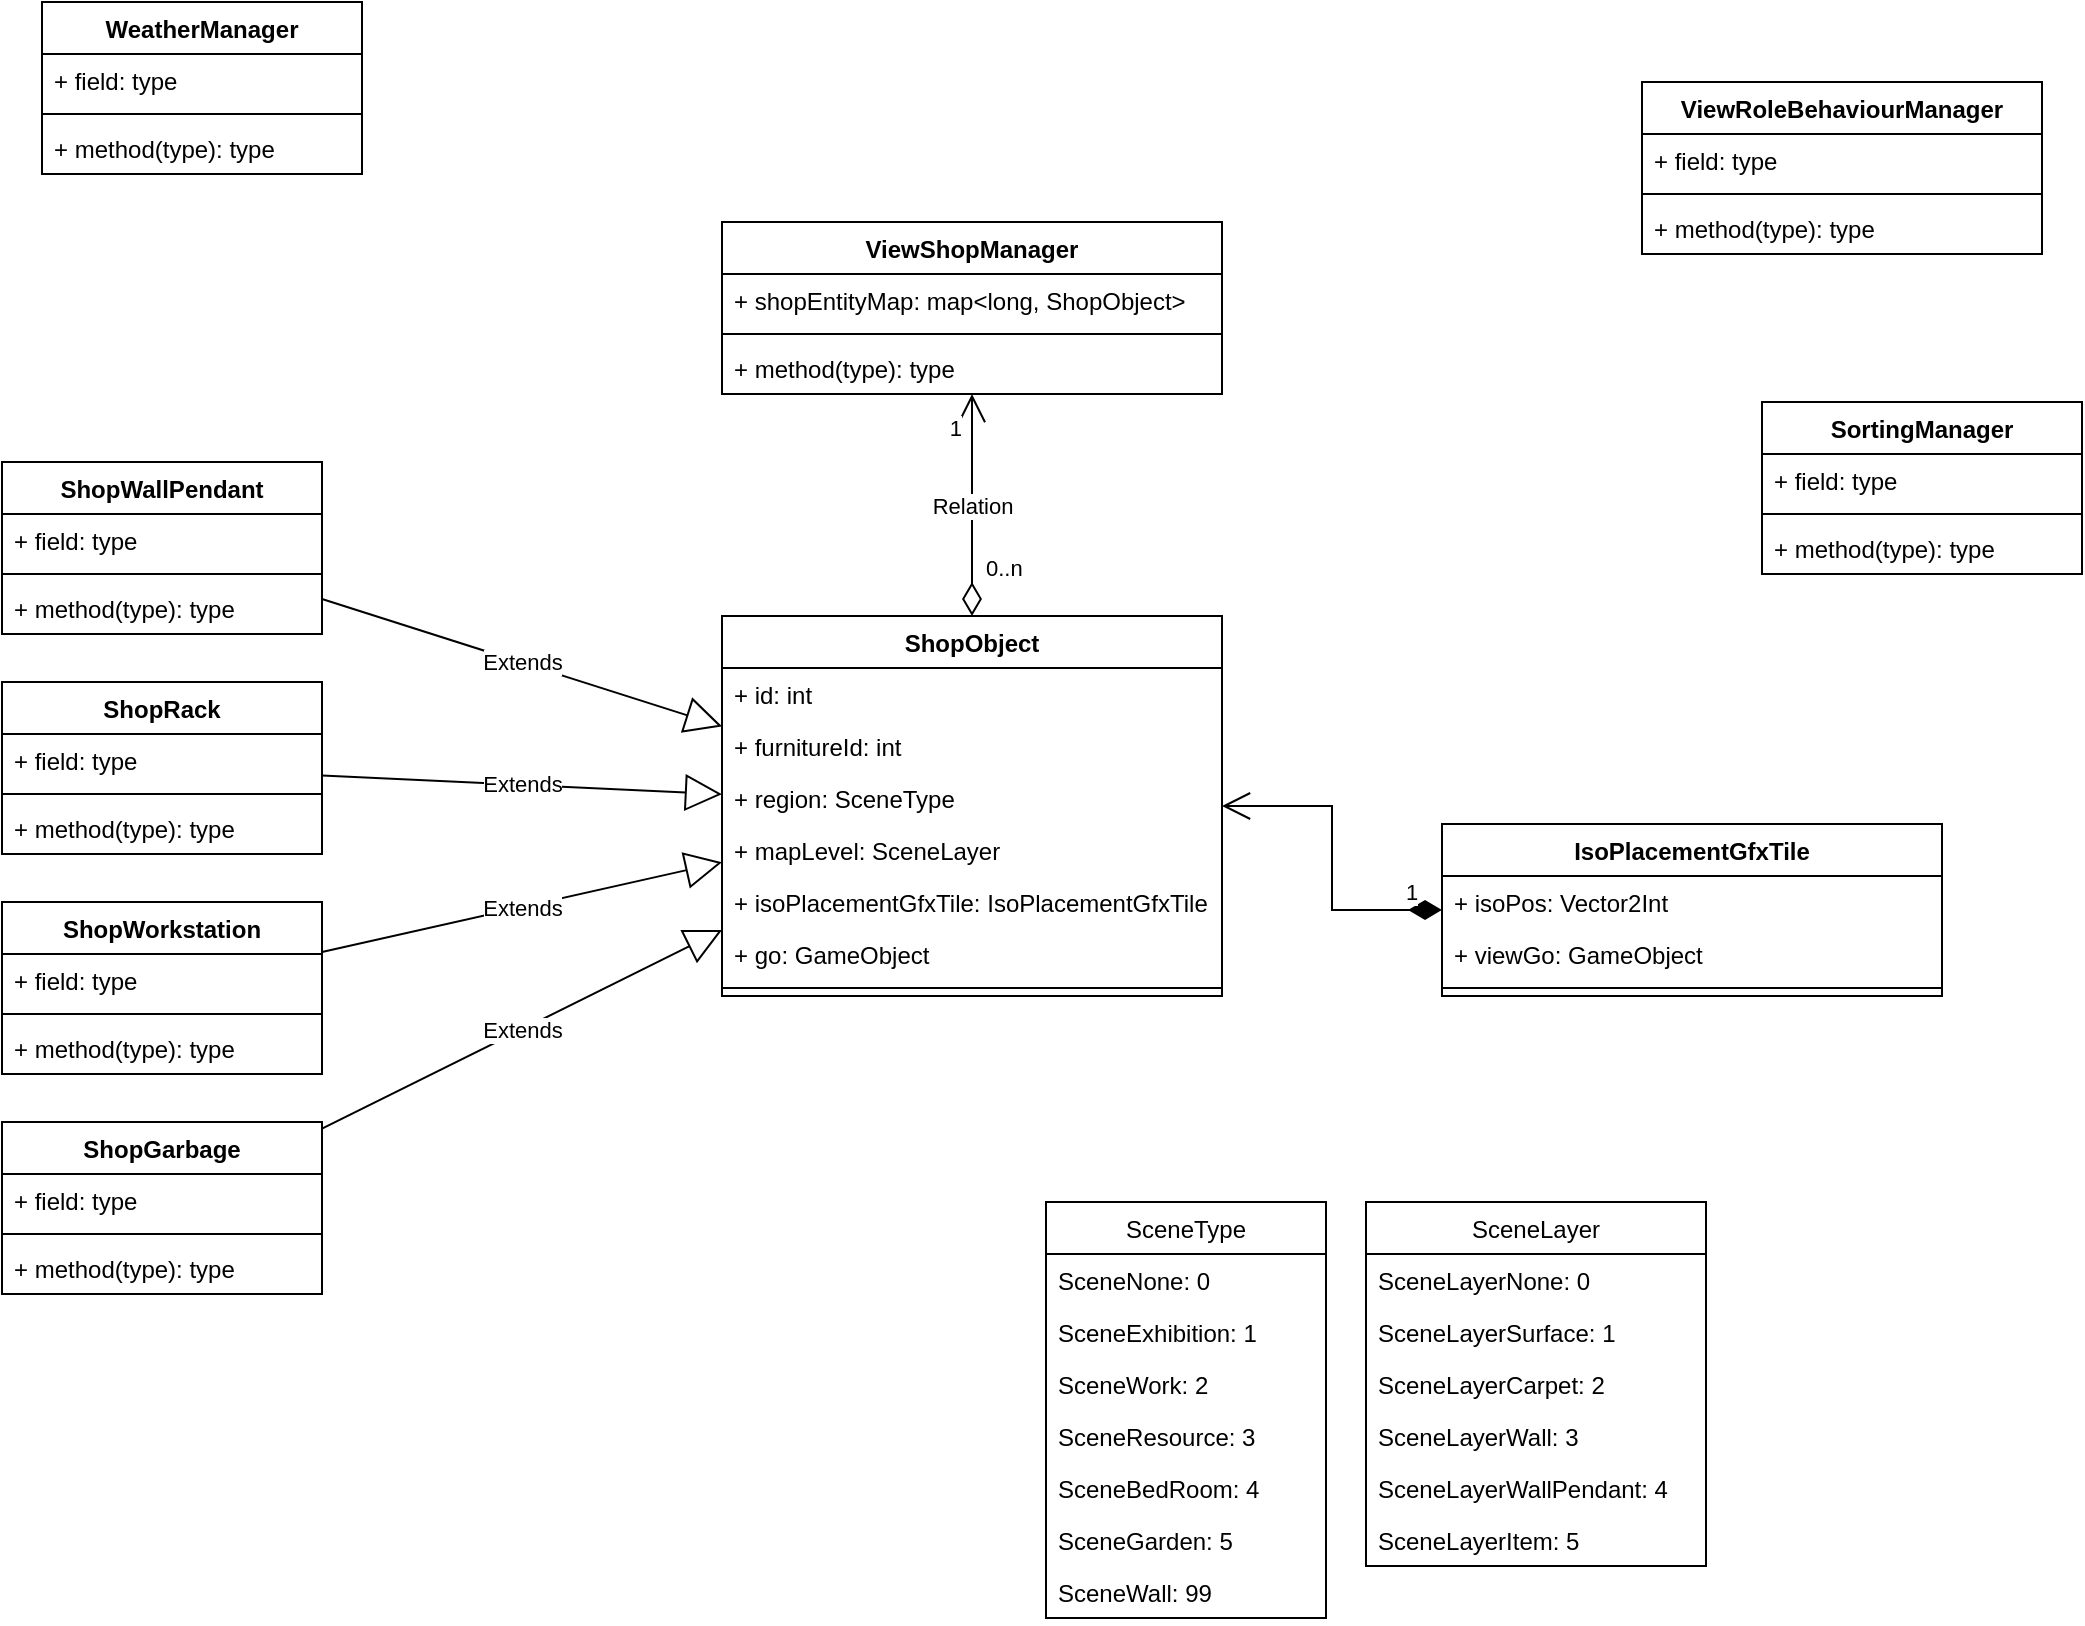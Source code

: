 <mxfile version="15.8.8" type="github">
  <diagram id="C5RBs43oDa-KdzZeNtuy" name="Page-1">
    <mxGraphModel dx="3204" dy="827" grid="1" gridSize="10" guides="1" tooltips="1" connect="1" arrows="1" fold="1" page="1" pageScale="1" pageWidth="827" pageHeight="1169" math="0" shadow="0">
      <root>
        <mxCell id="WIyWlLk6GJQsqaUBKTNV-0" />
        <mxCell id="WIyWlLk6GJQsqaUBKTNV-1" parent="WIyWlLk6GJQsqaUBKTNV-0" />
        <mxCell id="3NsNQmrFrjoGMiGwxAFX-10" value="ViewShopManager" style="swimlane;fontStyle=1;align=center;verticalAlign=top;childLayout=stackLayout;horizontal=1;startSize=26;horizontalStack=0;resizeParent=1;resizeParentMax=0;resizeLast=0;collapsible=1;marginBottom=0;" vertex="1" parent="WIyWlLk6GJQsqaUBKTNV-1">
          <mxGeometry x="-740" y="250" width="250" height="86" as="geometry" />
        </mxCell>
        <mxCell id="3NsNQmrFrjoGMiGwxAFX-11" value="+ shopEntityMap: map&lt;long, ShopObject&gt;" style="text;strokeColor=none;fillColor=none;align=left;verticalAlign=top;spacingLeft=4;spacingRight=4;overflow=hidden;rotatable=0;points=[[0,0.5],[1,0.5]];portConstraint=eastwest;" vertex="1" parent="3NsNQmrFrjoGMiGwxAFX-10">
          <mxGeometry y="26" width="250" height="26" as="geometry" />
        </mxCell>
        <mxCell id="3NsNQmrFrjoGMiGwxAFX-12" value="" style="line;strokeWidth=1;fillColor=none;align=left;verticalAlign=middle;spacingTop=-1;spacingLeft=3;spacingRight=3;rotatable=0;labelPosition=right;points=[];portConstraint=eastwest;" vertex="1" parent="3NsNQmrFrjoGMiGwxAFX-10">
          <mxGeometry y="52" width="250" height="8" as="geometry" />
        </mxCell>
        <mxCell id="3NsNQmrFrjoGMiGwxAFX-13" value="+ method(type): type" style="text;strokeColor=none;fillColor=none;align=left;verticalAlign=top;spacingLeft=4;spacingRight=4;overflow=hidden;rotatable=0;points=[[0,0.5],[1,0.5]];portConstraint=eastwest;" vertex="1" parent="3NsNQmrFrjoGMiGwxAFX-10">
          <mxGeometry y="60" width="250" height="26" as="geometry" />
        </mxCell>
        <mxCell id="3NsNQmrFrjoGMiGwxAFX-16" value="ViewRoleBehaviourManager" style="swimlane;fontStyle=1;align=center;verticalAlign=top;childLayout=stackLayout;horizontal=1;startSize=26;horizontalStack=0;resizeParent=1;resizeParentMax=0;resizeLast=0;collapsible=1;marginBottom=0;" vertex="1" parent="WIyWlLk6GJQsqaUBKTNV-1">
          <mxGeometry x="-280" y="180" width="200" height="86" as="geometry" />
        </mxCell>
        <mxCell id="3NsNQmrFrjoGMiGwxAFX-17" value="+ field: type" style="text;strokeColor=none;fillColor=none;align=left;verticalAlign=top;spacingLeft=4;spacingRight=4;overflow=hidden;rotatable=0;points=[[0,0.5],[1,0.5]];portConstraint=eastwest;" vertex="1" parent="3NsNQmrFrjoGMiGwxAFX-16">
          <mxGeometry y="26" width="200" height="26" as="geometry" />
        </mxCell>
        <mxCell id="3NsNQmrFrjoGMiGwxAFX-18" value="" style="line;strokeWidth=1;fillColor=none;align=left;verticalAlign=middle;spacingTop=-1;spacingLeft=3;spacingRight=3;rotatable=0;labelPosition=right;points=[];portConstraint=eastwest;" vertex="1" parent="3NsNQmrFrjoGMiGwxAFX-16">
          <mxGeometry y="52" width="200" height="8" as="geometry" />
        </mxCell>
        <mxCell id="3NsNQmrFrjoGMiGwxAFX-19" value="+ method(type): type" style="text;strokeColor=none;fillColor=none;align=left;verticalAlign=top;spacingLeft=4;spacingRight=4;overflow=hidden;rotatable=0;points=[[0,0.5],[1,0.5]];portConstraint=eastwest;" vertex="1" parent="3NsNQmrFrjoGMiGwxAFX-16">
          <mxGeometry y="60" width="200" height="26" as="geometry" />
        </mxCell>
        <mxCell id="3NsNQmrFrjoGMiGwxAFX-20" value="SortingManager" style="swimlane;fontStyle=1;align=center;verticalAlign=top;childLayout=stackLayout;horizontal=1;startSize=26;horizontalStack=0;resizeParent=1;resizeParentMax=0;resizeLast=0;collapsible=1;marginBottom=0;" vertex="1" parent="WIyWlLk6GJQsqaUBKTNV-1">
          <mxGeometry x="-220" y="340" width="160" height="86" as="geometry" />
        </mxCell>
        <mxCell id="3NsNQmrFrjoGMiGwxAFX-21" value="+ field: type" style="text;strokeColor=none;fillColor=none;align=left;verticalAlign=top;spacingLeft=4;spacingRight=4;overflow=hidden;rotatable=0;points=[[0,0.5],[1,0.5]];portConstraint=eastwest;" vertex="1" parent="3NsNQmrFrjoGMiGwxAFX-20">
          <mxGeometry y="26" width="160" height="26" as="geometry" />
        </mxCell>
        <mxCell id="3NsNQmrFrjoGMiGwxAFX-22" value="" style="line;strokeWidth=1;fillColor=none;align=left;verticalAlign=middle;spacingTop=-1;spacingLeft=3;spacingRight=3;rotatable=0;labelPosition=right;points=[];portConstraint=eastwest;" vertex="1" parent="3NsNQmrFrjoGMiGwxAFX-20">
          <mxGeometry y="52" width="160" height="8" as="geometry" />
        </mxCell>
        <mxCell id="3NsNQmrFrjoGMiGwxAFX-23" value="+ method(type): type" style="text;strokeColor=none;fillColor=none;align=left;verticalAlign=top;spacingLeft=4;spacingRight=4;overflow=hidden;rotatable=0;points=[[0,0.5],[1,0.5]];portConstraint=eastwest;" vertex="1" parent="3NsNQmrFrjoGMiGwxAFX-20">
          <mxGeometry y="60" width="160" height="26" as="geometry" />
        </mxCell>
        <mxCell id="3NsNQmrFrjoGMiGwxAFX-24" value="WeatherManager" style="swimlane;fontStyle=1;align=center;verticalAlign=top;childLayout=stackLayout;horizontal=1;startSize=26;horizontalStack=0;resizeParent=1;resizeParentMax=0;resizeLast=0;collapsible=1;marginBottom=0;" vertex="1" parent="WIyWlLk6GJQsqaUBKTNV-1">
          <mxGeometry x="-1080" y="140" width="160" height="86" as="geometry" />
        </mxCell>
        <mxCell id="3NsNQmrFrjoGMiGwxAFX-25" value="+ field: type" style="text;strokeColor=none;fillColor=none;align=left;verticalAlign=top;spacingLeft=4;spacingRight=4;overflow=hidden;rotatable=0;points=[[0,0.5],[1,0.5]];portConstraint=eastwest;" vertex="1" parent="3NsNQmrFrjoGMiGwxAFX-24">
          <mxGeometry y="26" width="160" height="26" as="geometry" />
        </mxCell>
        <mxCell id="3NsNQmrFrjoGMiGwxAFX-26" value="" style="line;strokeWidth=1;fillColor=none;align=left;verticalAlign=middle;spacingTop=-1;spacingLeft=3;spacingRight=3;rotatable=0;labelPosition=right;points=[];portConstraint=eastwest;" vertex="1" parent="3NsNQmrFrjoGMiGwxAFX-24">
          <mxGeometry y="52" width="160" height="8" as="geometry" />
        </mxCell>
        <mxCell id="3NsNQmrFrjoGMiGwxAFX-27" value="+ method(type): type" style="text;strokeColor=none;fillColor=none;align=left;verticalAlign=top;spacingLeft=4;spacingRight=4;overflow=hidden;rotatable=0;points=[[0,0.5],[1,0.5]];portConstraint=eastwest;" vertex="1" parent="3NsNQmrFrjoGMiGwxAFX-24">
          <mxGeometry y="60" width="160" height="26" as="geometry" />
        </mxCell>
        <mxCell id="3NsNQmrFrjoGMiGwxAFX-28" value="ShopObject" style="swimlane;fontStyle=1;align=center;verticalAlign=top;childLayout=stackLayout;horizontal=1;startSize=26;horizontalStack=0;resizeParent=1;resizeParentMax=0;resizeLast=0;collapsible=1;marginBottom=0;" vertex="1" parent="WIyWlLk6GJQsqaUBKTNV-1">
          <mxGeometry x="-740" y="447" width="250" height="190" as="geometry" />
        </mxCell>
        <mxCell id="3NsNQmrFrjoGMiGwxAFX-29" value="+ id: int" style="text;strokeColor=none;fillColor=none;align=left;verticalAlign=top;spacingLeft=4;spacingRight=4;overflow=hidden;rotatable=0;points=[[0,0.5],[1,0.5]];portConstraint=eastwest;" vertex="1" parent="3NsNQmrFrjoGMiGwxAFX-28">
          <mxGeometry y="26" width="250" height="26" as="geometry" />
        </mxCell>
        <mxCell id="3NsNQmrFrjoGMiGwxAFX-32" value="+ furnitureId: int" style="text;strokeColor=none;fillColor=none;align=left;verticalAlign=top;spacingLeft=4;spacingRight=4;overflow=hidden;rotatable=0;points=[[0,0.5],[1,0.5]];portConstraint=eastwest;" vertex="1" parent="3NsNQmrFrjoGMiGwxAFX-28">
          <mxGeometry y="52" width="250" height="26" as="geometry" />
        </mxCell>
        <mxCell id="3NsNQmrFrjoGMiGwxAFX-45" value="+ region: SceneType" style="text;strokeColor=none;fillColor=none;align=left;verticalAlign=top;spacingLeft=4;spacingRight=4;overflow=hidden;rotatable=0;points=[[0,0.5],[1,0.5]];portConstraint=eastwest;" vertex="1" parent="3NsNQmrFrjoGMiGwxAFX-28">
          <mxGeometry y="78" width="250" height="26" as="geometry" />
        </mxCell>
        <mxCell id="3NsNQmrFrjoGMiGwxAFX-50" value="+ mapLevel: SceneLayer" style="text;strokeColor=none;fillColor=none;align=left;verticalAlign=top;spacingLeft=4;spacingRight=4;overflow=hidden;rotatable=0;points=[[0,0.5],[1,0.5]];portConstraint=eastwest;" vertex="1" parent="3NsNQmrFrjoGMiGwxAFX-28">
          <mxGeometry y="104" width="250" height="26" as="geometry" />
        </mxCell>
        <mxCell id="3NsNQmrFrjoGMiGwxAFX-59" value="+ isoPlacementGfxTile: IsoPlacementGfxTile" style="text;strokeColor=none;fillColor=none;align=left;verticalAlign=top;spacingLeft=4;spacingRight=4;overflow=hidden;rotatable=0;points=[[0,0.5],[1,0.5]];portConstraint=eastwest;" vertex="1" parent="3NsNQmrFrjoGMiGwxAFX-28">
          <mxGeometry y="130" width="250" height="26" as="geometry" />
        </mxCell>
        <mxCell id="3NsNQmrFrjoGMiGwxAFX-64" value="+ go: GameObject" style="text;strokeColor=none;fillColor=none;align=left;verticalAlign=top;spacingLeft=4;spacingRight=4;overflow=hidden;rotatable=0;points=[[0,0.5],[1,0.5]];portConstraint=eastwest;" vertex="1" parent="3NsNQmrFrjoGMiGwxAFX-28">
          <mxGeometry y="156" width="250" height="26" as="geometry" />
        </mxCell>
        <mxCell id="3NsNQmrFrjoGMiGwxAFX-30" value="" style="line;strokeWidth=1;fillColor=none;align=left;verticalAlign=middle;spacingTop=-1;spacingLeft=3;spacingRight=3;rotatable=0;labelPosition=right;points=[];portConstraint=eastwest;" vertex="1" parent="3NsNQmrFrjoGMiGwxAFX-28">
          <mxGeometry y="182" width="250" height="8" as="geometry" />
        </mxCell>
        <mxCell id="3NsNQmrFrjoGMiGwxAFX-41" value="SceneType" style="swimlane;fontStyle=0;childLayout=stackLayout;horizontal=1;startSize=26;fillColor=none;horizontalStack=0;resizeParent=1;resizeParentMax=0;resizeLast=0;collapsible=1;marginBottom=0;" vertex="1" parent="WIyWlLk6GJQsqaUBKTNV-1">
          <mxGeometry x="-578" y="740" width="140" height="208" as="geometry" />
        </mxCell>
        <mxCell id="3NsNQmrFrjoGMiGwxAFX-42" value="SceneNone: 0" style="text;strokeColor=none;fillColor=none;align=left;verticalAlign=top;spacingLeft=4;spacingRight=4;overflow=hidden;rotatable=0;points=[[0,0.5],[1,0.5]];portConstraint=eastwest;" vertex="1" parent="3NsNQmrFrjoGMiGwxAFX-41">
          <mxGeometry y="26" width="140" height="26" as="geometry" />
        </mxCell>
        <mxCell id="3NsNQmrFrjoGMiGwxAFX-43" value="SceneExhibition: 1" style="text;strokeColor=none;fillColor=none;align=left;verticalAlign=top;spacingLeft=4;spacingRight=4;overflow=hidden;rotatable=0;points=[[0,0.5],[1,0.5]];portConstraint=eastwest;" vertex="1" parent="3NsNQmrFrjoGMiGwxAFX-41">
          <mxGeometry y="52" width="140" height="26" as="geometry" />
        </mxCell>
        <mxCell id="3NsNQmrFrjoGMiGwxAFX-44" value="SceneWork: 2" style="text;strokeColor=none;fillColor=none;align=left;verticalAlign=top;spacingLeft=4;spacingRight=4;overflow=hidden;rotatable=0;points=[[0,0.5],[1,0.5]];portConstraint=eastwest;" vertex="1" parent="3NsNQmrFrjoGMiGwxAFX-41">
          <mxGeometry y="78" width="140" height="26" as="geometry" />
        </mxCell>
        <mxCell id="3NsNQmrFrjoGMiGwxAFX-46" value="SceneResource: 3" style="text;strokeColor=none;fillColor=none;align=left;verticalAlign=top;spacingLeft=4;spacingRight=4;overflow=hidden;rotatable=0;points=[[0,0.5],[1,0.5]];portConstraint=eastwest;" vertex="1" parent="3NsNQmrFrjoGMiGwxAFX-41">
          <mxGeometry y="104" width="140" height="26" as="geometry" />
        </mxCell>
        <mxCell id="3NsNQmrFrjoGMiGwxAFX-47" value="SceneBedRoom: 4" style="text;strokeColor=none;fillColor=none;align=left;verticalAlign=top;spacingLeft=4;spacingRight=4;overflow=hidden;rotatable=0;points=[[0,0.5],[1,0.5]];portConstraint=eastwest;" vertex="1" parent="3NsNQmrFrjoGMiGwxAFX-41">
          <mxGeometry y="130" width="140" height="26" as="geometry" />
        </mxCell>
        <mxCell id="3NsNQmrFrjoGMiGwxAFX-48" value="SceneGarden: 5" style="text;strokeColor=none;fillColor=none;align=left;verticalAlign=top;spacingLeft=4;spacingRight=4;overflow=hidden;rotatable=0;points=[[0,0.5],[1,0.5]];portConstraint=eastwest;" vertex="1" parent="3NsNQmrFrjoGMiGwxAFX-41">
          <mxGeometry y="156" width="140" height="26" as="geometry" />
        </mxCell>
        <mxCell id="3NsNQmrFrjoGMiGwxAFX-49" value="SceneWall: 99" style="text;strokeColor=none;fillColor=none;align=left;verticalAlign=top;spacingLeft=4;spacingRight=4;overflow=hidden;rotatable=0;points=[[0,0.5],[1,0.5]];portConstraint=eastwest;" vertex="1" parent="3NsNQmrFrjoGMiGwxAFX-41">
          <mxGeometry y="182" width="140" height="26" as="geometry" />
        </mxCell>
        <mxCell id="3NsNQmrFrjoGMiGwxAFX-51" value="SceneLayer" style="swimlane;fontStyle=0;childLayout=stackLayout;horizontal=1;startSize=26;fillColor=none;horizontalStack=0;resizeParent=1;resizeParentMax=0;resizeLast=0;collapsible=1;marginBottom=0;" vertex="1" parent="WIyWlLk6GJQsqaUBKTNV-1">
          <mxGeometry x="-418" y="740" width="170" height="182" as="geometry" />
        </mxCell>
        <mxCell id="3NsNQmrFrjoGMiGwxAFX-52" value="SceneLayerNone: 0" style="text;strokeColor=none;fillColor=none;align=left;verticalAlign=top;spacingLeft=4;spacingRight=4;overflow=hidden;rotatable=0;points=[[0,0.5],[1,0.5]];portConstraint=eastwest;" vertex="1" parent="3NsNQmrFrjoGMiGwxAFX-51">
          <mxGeometry y="26" width="170" height="26" as="geometry" />
        </mxCell>
        <mxCell id="3NsNQmrFrjoGMiGwxAFX-53" value="SceneLayerSurface: 1" style="text;strokeColor=none;fillColor=none;align=left;verticalAlign=top;spacingLeft=4;spacingRight=4;overflow=hidden;rotatable=0;points=[[0,0.5],[1,0.5]];portConstraint=eastwest;" vertex="1" parent="3NsNQmrFrjoGMiGwxAFX-51">
          <mxGeometry y="52" width="170" height="26" as="geometry" />
        </mxCell>
        <mxCell id="3NsNQmrFrjoGMiGwxAFX-54" value="SceneLayerCarpet: 2" style="text;strokeColor=none;fillColor=none;align=left;verticalAlign=top;spacingLeft=4;spacingRight=4;overflow=hidden;rotatable=0;points=[[0,0.5],[1,0.5]];portConstraint=eastwest;" vertex="1" parent="3NsNQmrFrjoGMiGwxAFX-51">
          <mxGeometry y="78" width="170" height="26" as="geometry" />
        </mxCell>
        <mxCell id="3NsNQmrFrjoGMiGwxAFX-55" value="SceneLayerWall: 3" style="text;strokeColor=none;fillColor=none;align=left;verticalAlign=top;spacingLeft=4;spacingRight=4;overflow=hidden;rotatable=0;points=[[0,0.5],[1,0.5]];portConstraint=eastwest;" vertex="1" parent="3NsNQmrFrjoGMiGwxAFX-51">
          <mxGeometry y="104" width="170" height="26" as="geometry" />
        </mxCell>
        <mxCell id="3NsNQmrFrjoGMiGwxAFX-56" value="SceneLayerWallPendant: 4" style="text;strokeColor=none;fillColor=none;align=left;verticalAlign=top;spacingLeft=4;spacingRight=4;overflow=hidden;rotatable=0;points=[[0,0.5],[1,0.5]];portConstraint=eastwest;" vertex="1" parent="3NsNQmrFrjoGMiGwxAFX-51">
          <mxGeometry y="130" width="170" height="26" as="geometry" />
        </mxCell>
        <mxCell id="3NsNQmrFrjoGMiGwxAFX-57" value="SceneLayerItem: 5" style="text;strokeColor=none;fillColor=none;align=left;verticalAlign=top;spacingLeft=4;spacingRight=4;overflow=hidden;rotatable=0;points=[[0,0.5],[1,0.5]];portConstraint=eastwest;" vertex="1" parent="3NsNQmrFrjoGMiGwxAFX-51">
          <mxGeometry y="156" width="170" height="26" as="geometry" />
        </mxCell>
        <mxCell id="3NsNQmrFrjoGMiGwxAFX-65" value="IsoPlacementGfxTile" style="swimlane;fontStyle=1;align=center;verticalAlign=top;childLayout=stackLayout;horizontal=1;startSize=26;horizontalStack=0;resizeParent=1;resizeParentMax=0;resizeLast=0;collapsible=1;marginBottom=0;" vertex="1" parent="WIyWlLk6GJQsqaUBKTNV-1">
          <mxGeometry x="-380" y="551" width="250" height="86" as="geometry" />
        </mxCell>
        <mxCell id="3NsNQmrFrjoGMiGwxAFX-61" value="+ isoPos: Vector2Int" style="text;strokeColor=none;fillColor=none;align=left;verticalAlign=top;spacingLeft=4;spacingRight=4;overflow=hidden;rotatable=0;points=[[0,0.5],[1,0.5]];portConstraint=eastwest;" vertex="1" parent="3NsNQmrFrjoGMiGwxAFX-65">
          <mxGeometry y="26" width="250" height="26" as="geometry" />
        </mxCell>
        <mxCell id="3NsNQmrFrjoGMiGwxAFX-62" value="+ viewGo: GameObject" style="text;strokeColor=none;fillColor=none;align=left;verticalAlign=top;spacingLeft=4;spacingRight=4;overflow=hidden;rotatable=0;points=[[0,0.5],[1,0.5]];portConstraint=eastwest;" vertex="1" parent="3NsNQmrFrjoGMiGwxAFX-65">
          <mxGeometry y="52" width="250" height="26" as="geometry" />
        </mxCell>
        <mxCell id="3NsNQmrFrjoGMiGwxAFX-72" value="" style="line;strokeWidth=1;fillColor=none;align=left;verticalAlign=middle;spacingTop=-1;spacingLeft=3;spacingRight=3;rotatable=0;labelPosition=right;points=[];portConstraint=eastwest;" vertex="1" parent="3NsNQmrFrjoGMiGwxAFX-65">
          <mxGeometry y="78" width="250" height="8" as="geometry" />
        </mxCell>
        <mxCell id="3NsNQmrFrjoGMiGwxAFX-75" value="ShopWallPendant" style="swimlane;fontStyle=1;align=center;verticalAlign=top;childLayout=stackLayout;horizontal=1;startSize=26;horizontalStack=0;resizeParent=1;resizeParentMax=0;resizeLast=0;collapsible=1;marginBottom=0;" vertex="1" parent="WIyWlLk6GJQsqaUBKTNV-1">
          <mxGeometry x="-1100" y="370" width="160" height="86" as="geometry" />
        </mxCell>
        <mxCell id="3NsNQmrFrjoGMiGwxAFX-76" value="+ field: type" style="text;strokeColor=none;fillColor=none;align=left;verticalAlign=top;spacingLeft=4;spacingRight=4;overflow=hidden;rotatable=0;points=[[0,0.5],[1,0.5]];portConstraint=eastwest;" vertex="1" parent="3NsNQmrFrjoGMiGwxAFX-75">
          <mxGeometry y="26" width="160" height="26" as="geometry" />
        </mxCell>
        <mxCell id="3NsNQmrFrjoGMiGwxAFX-77" value="" style="line;strokeWidth=1;fillColor=none;align=left;verticalAlign=middle;spacingTop=-1;spacingLeft=3;spacingRight=3;rotatable=0;labelPosition=right;points=[];portConstraint=eastwest;" vertex="1" parent="3NsNQmrFrjoGMiGwxAFX-75">
          <mxGeometry y="52" width="160" height="8" as="geometry" />
        </mxCell>
        <mxCell id="3NsNQmrFrjoGMiGwxAFX-78" value="+ method(type): type" style="text;strokeColor=none;fillColor=none;align=left;verticalAlign=top;spacingLeft=4;spacingRight=4;overflow=hidden;rotatable=0;points=[[0,0.5],[1,0.5]];portConstraint=eastwest;" vertex="1" parent="3NsNQmrFrjoGMiGwxAFX-75">
          <mxGeometry y="60" width="160" height="26" as="geometry" />
        </mxCell>
        <mxCell id="3NsNQmrFrjoGMiGwxAFX-79" value="ShopRack" style="swimlane;fontStyle=1;align=center;verticalAlign=top;childLayout=stackLayout;horizontal=1;startSize=26;horizontalStack=0;resizeParent=1;resizeParentMax=0;resizeLast=0;collapsible=1;marginBottom=0;" vertex="1" parent="WIyWlLk6GJQsqaUBKTNV-1">
          <mxGeometry x="-1100" y="480" width="160" height="86" as="geometry" />
        </mxCell>
        <mxCell id="3NsNQmrFrjoGMiGwxAFX-80" value="+ field: type" style="text;strokeColor=none;fillColor=none;align=left;verticalAlign=top;spacingLeft=4;spacingRight=4;overflow=hidden;rotatable=0;points=[[0,0.5],[1,0.5]];portConstraint=eastwest;" vertex="1" parent="3NsNQmrFrjoGMiGwxAFX-79">
          <mxGeometry y="26" width="160" height="26" as="geometry" />
        </mxCell>
        <mxCell id="3NsNQmrFrjoGMiGwxAFX-81" value="" style="line;strokeWidth=1;fillColor=none;align=left;verticalAlign=middle;spacingTop=-1;spacingLeft=3;spacingRight=3;rotatable=0;labelPosition=right;points=[];portConstraint=eastwest;" vertex="1" parent="3NsNQmrFrjoGMiGwxAFX-79">
          <mxGeometry y="52" width="160" height="8" as="geometry" />
        </mxCell>
        <mxCell id="3NsNQmrFrjoGMiGwxAFX-82" value="+ method(type): type" style="text;strokeColor=none;fillColor=none;align=left;verticalAlign=top;spacingLeft=4;spacingRight=4;overflow=hidden;rotatable=0;points=[[0,0.5],[1,0.5]];portConstraint=eastwest;" vertex="1" parent="3NsNQmrFrjoGMiGwxAFX-79">
          <mxGeometry y="60" width="160" height="26" as="geometry" />
        </mxCell>
        <mxCell id="3NsNQmrFrjoGMiGwxAFX-83" value="ShopWorkstation" style="swimlane;fontStyle=1;align=center;verticalAlign=top;childLayout=stackLayout;horizontal=1;startSize=26;horizontalStack=0;resizeParent=1;resizeParentMax=0;resizeLast=0;collapsible=1;marginBottom=0;" vertex="1" parent="WIyWlLk6GJQsqaUBKTNV-1">
          <mxGeometry x="-1100" y="590" width="160" height="86" as="geometry" />
        </mxCell>
        <mxCell id="3NsNQmrFrjoGMiGwxAFX-84" value="+ field: type" style="text;strokeColor=none;fillColor=none;align=left;verticalAlign=top;spacingLeft=4;spacingRight=4;overflow=hidden;rotatable=0;points=[[0,0.5],[1,0.5]];portConstraint=eastwest;" vertex="1" parent="3NsNQmrFrjoGMiGwxAFX-83">
          <mxGeometry y="26" width="160" height="26" as="geometry" />
        </mxCell>
        <mxCell id="3NsNQmrFrjoGMiGwxAFX-85" value="" style="line;strokeWidth=1;fillColor=none;align=left;verticalAlign=middle;spacingTop=-1;spacingLeft=3;spacingRight=3;rotatable=0;labelPosition=right;points=[];portConstraint=eastwest;" vertex="1" parent="3NsNQmrFrjoGMiGwxAFX-83">
          <mxGeometry y="52" width="160" height="8" as="geometry" />
        </mxCell>
        <mxCell id="3NsNQmrFrjoGMiGwxAFX-86" value="+ method(type): type" style="text;strokeColor=none;fillColor=none;align=left;verticalAlign=top;spacingLeft=4;spacingRight=4;overflow=hidden;rotatable=0;points=[[0,0.5],[1,0.5]];portConstraint=eastwest;" vertex="1" parent="3NsNQmrFrjoGMiGwxAFX-83">
          <mxGeometry y="60" width="160" height="26" as="geometry" />
        </mxCell>
        <mxCell id="3NsNQmrFrjoGMiGwxAFX-87" value="ShopGarbage" style="swimlane;fontStyle=1;align=center;verticalAlign=top;childLayout=stackLayout;horizontal=1;startSize=26;horizontalStack=0;resizeParent=1;resizeParentMax=0;resizeLast=0;collapsible=1;marginBottom=0;" vertex="1" parent="WIyWlLk6GJQsqaUBKTNV-1">
          <mxGeometry x="-1100" y="700" width="160" height="86" as="geometry" />
        </mxCell>
        <mxCell id="3NsNQmrFrjoGMiGwxAFX-88" value="+ field: type" style="text;strokeColor=none;fillColor=none;align=left;verticalAlign=top;spacingLeft=4;spacingRight=4;overflow=hidden;rotatable=0;points=[[0,0.5],[1,0.5]];portConstraint=eastwest;" vertex="1" parent="3NsNQmrFrjoGMiGwxAFX-87">
          <mxGeometry y="26" width="160" height="26" as="geometry" />
        </mxCell>
        <mxCell id="3NsNQmrFrjoGMiGwxAFX-89" value="" style="line;strokeWidth=1;fillColor=none;align=left;verticalAlign=middle;spacingTop=-1;spacingLeft=3;spacingRight=3;rotatable=0;labelPosition=right;points=[];portConstraint=eastwest;" vertex="1" parent="3NsNQmrFrjoGMiGwxAFX-87">
          <mxGeometry y="52" width="160" height="8" as="geometry" />
        </mxCell>
        <mxCell id="3NsNQmrFrjoGMiGwxAFX-90" value="+ method(type): type" style="text;strokeColor=none;fillColor=none;align=left;verticalAlign=top;spacingLeft=4;spacingRight=4;overflow=hidden;rotatable=0;points=[[0,0.5],[1,0.5]];portConstraint=eastwest;" vertex="1" parent="3NsNQmrFrjoGMiGwxAFX-87">
          <mxGeometry y="60" width="160" height="26" as="geometry" />
        </mxCell>
        <mxCell id="3NsNQmrFrjoGMiGwxAFX-92" value="Extends" style="endArrow=block;endSize=16;endFill=0;html=1;rounded=0;" edge="1" parent="WIyWlLk6GJQsqaUBKTNV-1" source="3NsNQmrFrjoGMiGwxAFX-75" target="3NsNQmrFrjoGMiGwxAFX-28">
          <mxGeometry width="160" relative="1" as="geometry">
            <mxPoint x="-930" y="430" as="sourcePoint" />
            <mxPoint x="-770" y="430" as="targetPoint" />
          </mxGeometry>
        </mxCell>
        <mxCell id="3NsNQmrFrjoGMiGwxAFX-93" value="Extends" style="endArrow=block;endSize=16;endFill=0;html=1;rounded=0;" edge="1" parent="WIyWlLk6GJQsqaUBKTNV-1" source="3NsNQmrFrjoGMiGwxAFX-79" target="3NsNQmrFrjoGMiGwxAFX-28">
          <mxGeometry width="160" relative="1" as="geometry">
            <mxPoint x="-960" y="510" as="sourcePoint" />
            <mxPoint x="-800" y="510" as="targetPoint" />
          </mxGeometry>
        </mxCell>
        <mxCell id="3NsNQmrFrjoGMiGwxAFX-94" value="Extends" style="endArrow=block;endSize=16;endFill=0;html=1;rounded=0;" edge="1" parent="WIyWlLk6GJQsqaUBKTNV-1" source="3NsNQmrFrjoGMiGwxAFX-83" target="3NsNQmrFrjoGMiGwxAFX-28">
          <mxGeometry width="160" relative="1" as="geometry">
            <mxPoint x="-880" y="620" as="sourcePoint" />
            <mxPoint x="-720" y="620" as="targetPoint" />
          </mxGeometry>
        </mxCell>
        <mxCell id="3NsNQmrFrjoGMiGwxAFX-95" value="Extends" style="endArrow=block;endSize=16;endFill=0;html=1;rounded=0;" edge="1" parent="WIyWlLk6GJQsqaUBKTNV-1" source="3NsNQmrFrjoGMiGwxAFX-87" target="3NsNQmrFrjoGMiGwxAFX-28">
          <mxGeometry width="160" relative="1" as="geometry">
            <mxPoint x="-800" y="730" as="sourcePoint" />
            <mxPoint x="-640" y="730" as="targetPoint" />
          </mxGeometry>
        </mxCell>
        <mxCell id="3NsNQmrFrjoGMiGwxAFX-99" value="1" style="endArrow=open;html=1;endSize=12;startArrow=diamondThin;startSize=14;startFill=1;edgeStyle=orthogonalEdgeStyle;align=left;verticalAlign=bottom;rounded=0;" edge="1" parent="WIyWlLk6GJQsqaUBKTNV-1" source="3NsNQmrFrjoGMiGwxAFX-65" target="3NsNQmrFrjoGMiGwxAFX-28">
          <mxGeometry x="-0.753" relative="1" as="geometry">
            <mxPoint x="-460" y="680" as="sourcePoint" />
            <mxPoint x="-300" y="680" as="targetPoint" />
            <mxPoint as="offset" />
          </mxGeometry>
        </mxCell>
        <mxCell id="3NsNQmrFrjoGMiGwxAFX-101" value="Relation" style="endArrow=open;html=1;endSize=12;startArrow=diamondThin;startSize=14;startFill=0;edgeStyle=orthogonalEdgeStyle;rounded=0;" edge="1" parent="WIyWlLk6GJQsqaUBKTNV-1" source="3NsNQmrFrjoGMiGwxAFX-28" target="3NsNQmrFrjoGMiGwxAFX-10">
          <mxGeometry relative="1" as="geometry">
            <mxPoint x="-650" y="370" as="sourcePoint" />
            <mxPoint x="-490" y="370" as="targetPoint" />
          </mxGeometry>
        </mxCell>
        <mxCell id="3NsNQmrFrjoGMiGwxAFX-102" value="0..n" style="edgeLabel;resizable=0;html=1;align=left;verticalAlign=top;" connectable="0" vertex="1" parent="3NsNQmrFrjoGMiGwxAFX-101">
          <mxGeometry x="-1" relative="1" as="geometry">
            <mxPoint x="5" y="-37" as="offset" />
          </mxGeometry>
        </mxCell>
        <mxCell id="3NsNQmrFrjoGMiGwxAFX-103" value="1" style="edgeLabel;resizable=0;html=1;align=right;verticalAlign=top;" connectable="0" vertex="1" parent="3NsNQmrFrjoGMiGwxAFX-101">
          <mxGeometry x="1" relative="1" as="geometry">
            <mxPoint x="-5" y="4" as="offset" />
          </mxGeometry>
        </mxCell>
      </root>
    </mxGraphModel>
  </diagram>
</mxfile>
